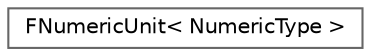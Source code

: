 digraph "Graphical Class Hierarchy"
{
 // INTERACTIVE_SVG=YES
 // LATEX_PDF_SIZE
  bgcolor="transparent";
  edge [fontname=Helvetica,fontsize=10,labelfontname=Helvetica,labelfontsize=10];
  node [fontname=Helvetica,fontsize=10,shape=box,height=0.2,width=0.4];
  rankdir="LR";
  Node0 [id="Node000000",label="FNumericUnit\< NumericType \>",height=0.2,width=0.4,color="grey40", fillcolor="white", style="filled",URL="$d8/de9/structFNumericUnit.html",tooltip="FNumericUnit is a numeric type that wraps the templated type, whilst a specified unit."];
}
